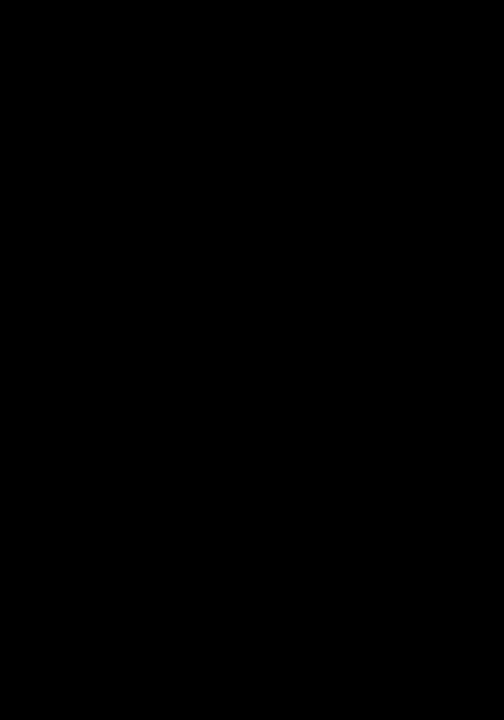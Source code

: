 #set datafile separator ",";

set terminal postscript "Helvetica" 20
set terminal postscript color
set terminal postscript eps enhanced
set output 'sleep_model_2nodes.eps'

set xrange [0:0.3]
set yrange [0:0.45]

#set logscale y
set xlabel "Sleep time (s)"
set ylabel "Wait time (s)"

#set key left

#plot "data_3n_100" using 1:2 every 1 title col with linespoints lt -1,\
#(x/2.0) title "model (sleep only)" w linespoints lt -1,\
#"data_2n_110" u 1:2 every 1 title col with linespoints lt -1,\
#(x/2.0) + ((1.666*((x**2))/(1-(1.666*(x) )))) title "3 nodes model upper approx." w linespoints lt -1,\
#(x/2.0) + ((1.833*(((x/2.0)**2))/(1-(1.833*((x/2.0)) )))) title "2 nodes model upper approx." w linespoints lt -1,\
#"data_2n_190" u 1:2 every 1 title col with linespoints lt -1,\
#(x/2.0) + ((3.166*(((x/2.0)**2))/(1-(3.166*((x/2.0)) )))) title "2 nodes model upper approx." w linespoints lt -1

plot "data_2n_110" u 1:2 every 1 title col with linespoints lt -1,\
"data_2n_190" u 1:2 every 1 title col with linespoints lt -1,\
(x/2.0) title "model (sleep lower bound)" w linespoints lt -1,\
(x/2.0) + ((1.833*(((x/2.0)**2))/(1-(1.833*((x/2.0)) )))) title "2 nodes model upper approx. (l=1.833persec)" w linespoints lt -1,\
(x/2.0) + ((3.166*(((x/2.0)**2))/(1-(3.166*((x/2.0)) )))) title "2 nodes model upper approx. (l=3.166persec)" w linespoints lt -1
